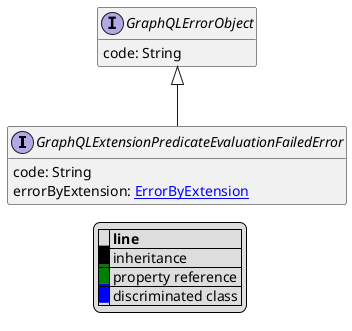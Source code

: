 @startuml

hide empty fields
hide empty methods
legend
|= |= line |
|<back:black>   </back>| inheritance |
|<back:green>   </back>| property reference |
|<back:blue>   </back>| discriminated class |
endlegend
interface GraphQLExtensionPredicateEvaluationFailedError [[GraphQLExtensionPredicateEvaluationFailedError.svg]] extends GraphQLErrorObject {
    code: String
    errorByExtension: [[ErrorByExtension.svg ErrorByExtension]]
}
interface GraphQLErrorObject [[GraphQLErrorObject.svg]]  {
    code: String
}





@enduml
